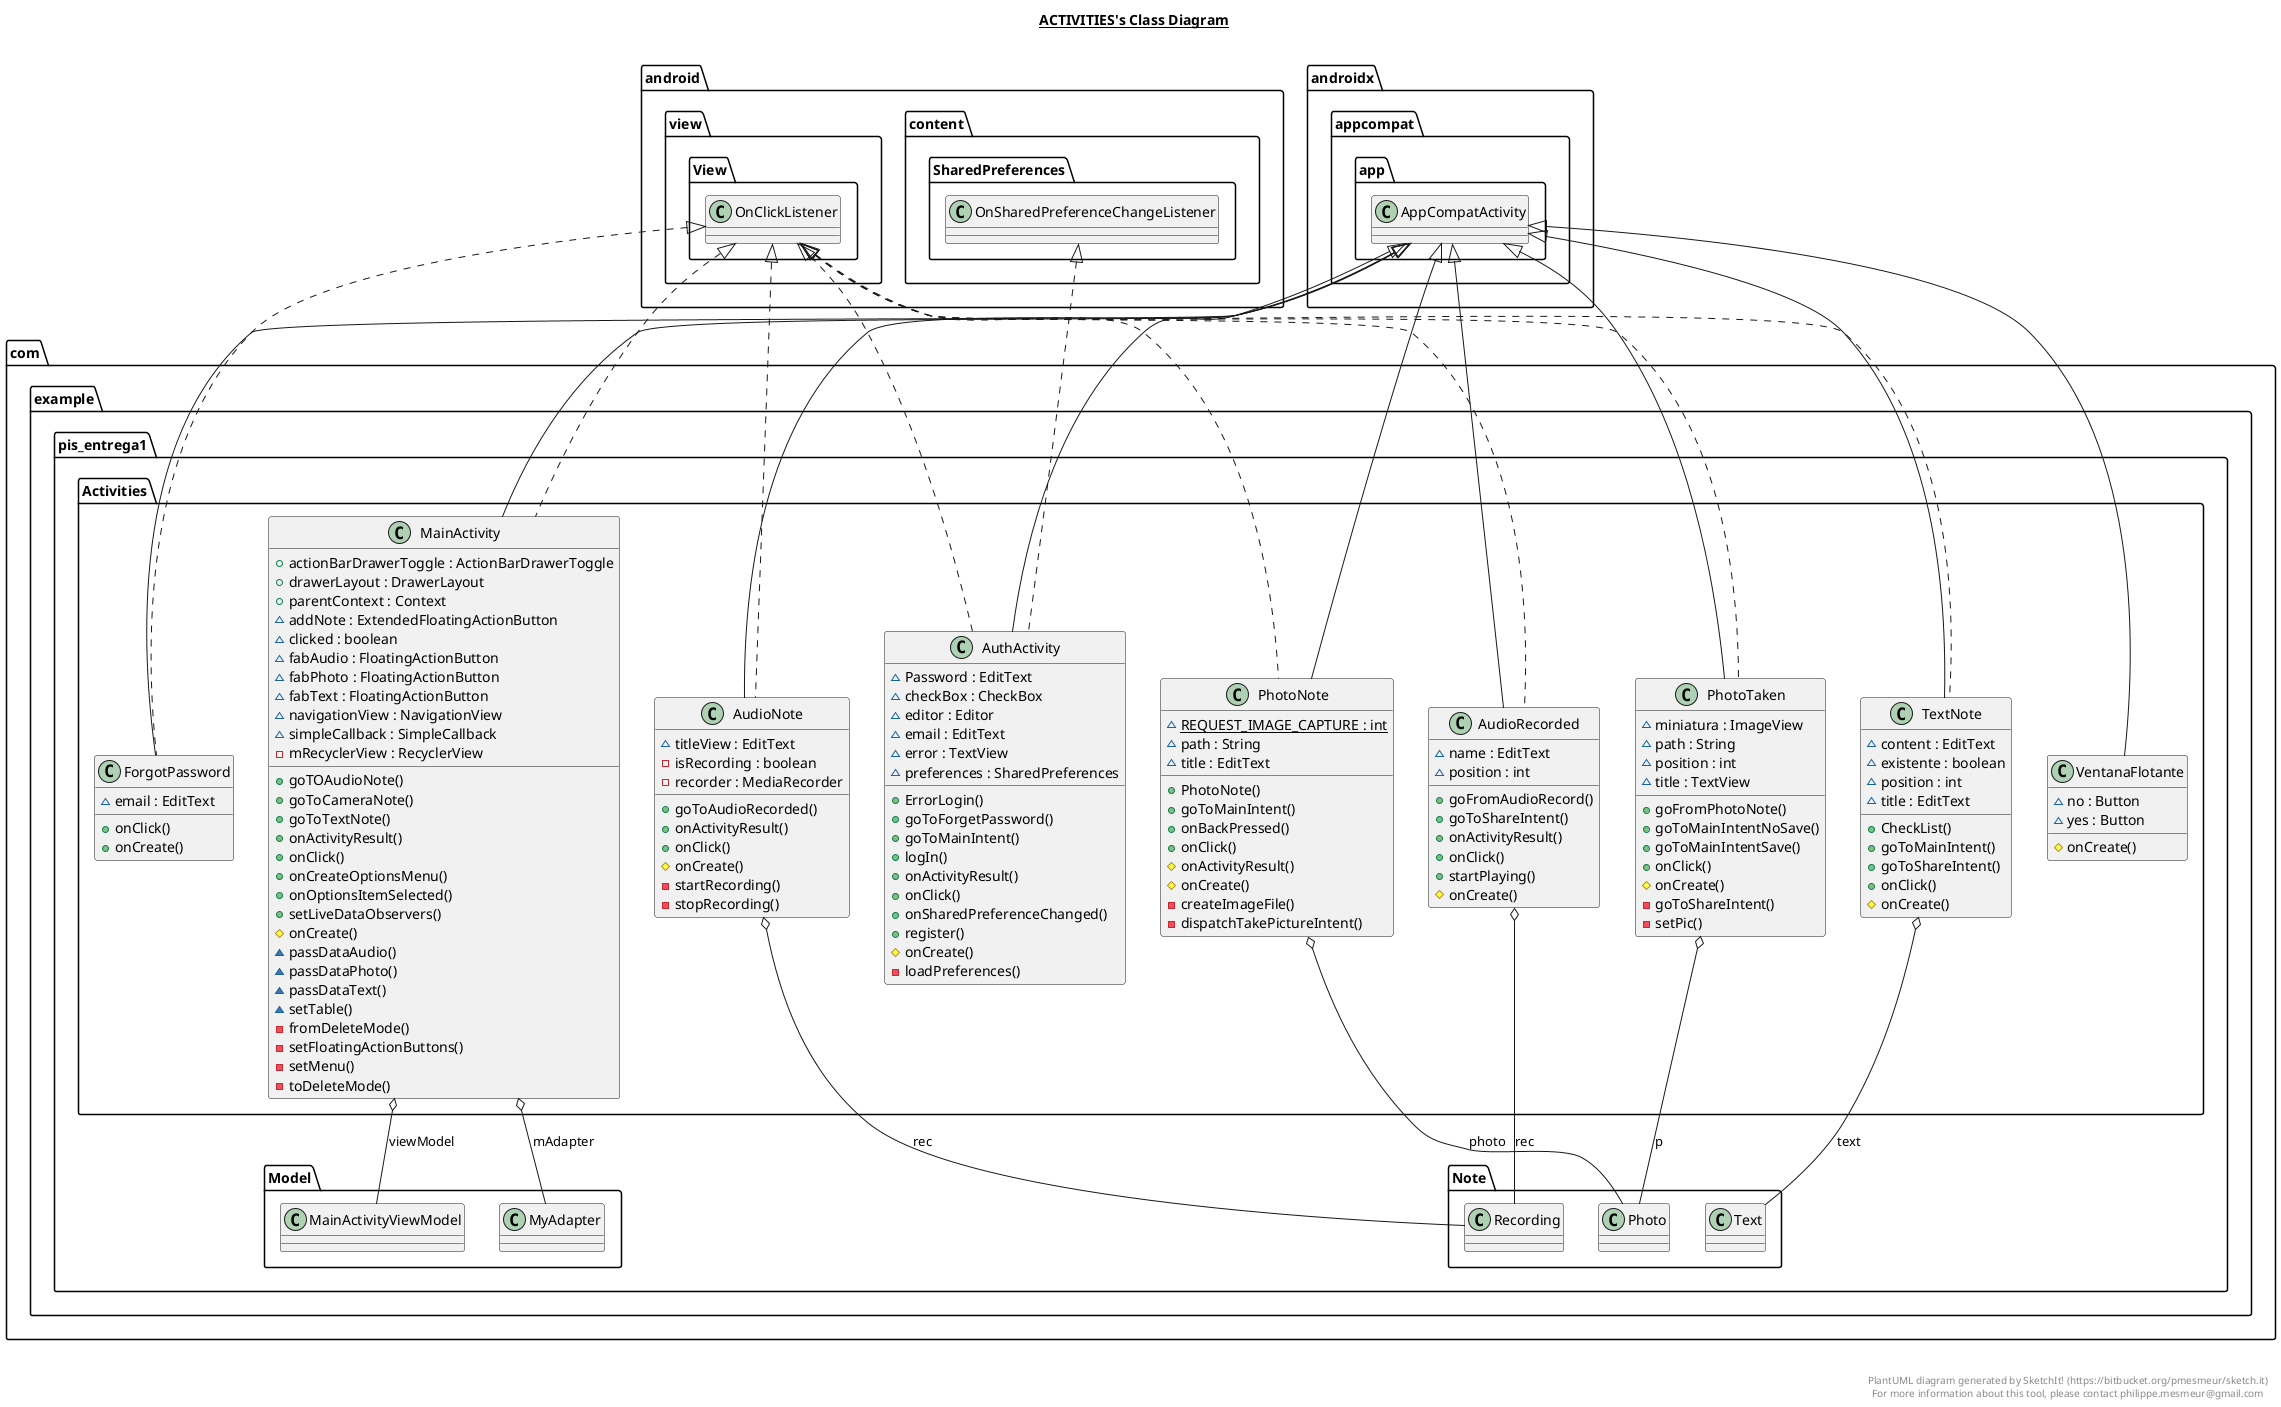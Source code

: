 @startuml

title __ACTIVITIES's Class Diagram__\n

  namespace com.example.pis_entrega1 {
    namespace Activities {
      class com.example.pis_entrega1.Activities.AudioNote {
          ~ titleView : EditText
          - isRecording : boolean
          - recorder : MediaRecorder
          + goToAudioRecorded()
          + onActivityResult()
          + onClick()
          # onCreate()
          - startRecording()
          - stopRecording()
      }
    }
  }
  

  namespace com.example.pis_entrega1 {
    namespace Activities {
      class com.example.pis_entrega1.Activities.AudioRecorded {
          ~ name : EditText
          ~ position : int
          + goFromAudioRecord()
          + goToShareIntent()
          + onActivityResult()
          + onClick()
          + startPlaying()
          # onCreate()
      }
    }
  }
  

  namespace com.example.pis_entrega1 {
    namespace Activities {
      class com.example.pis_entrega1.Activities.AuthActivity {
          ~ Password : EditText
          ~ checkBox : CheckBox
          ~ editor : Editor
          ~ email : EditText
          ~ error : TextView
          ~ preferences : SharedPreferences
          + ErrorLogin()
          + goToForgetPassword()
          + goToMainIntent()
          + logIn()
          + onActivityResult()
          + onClick()
          + onSharedPreferenceChanged()
          + register()
          # onCreate()
          - loadPreferences()
      }
    }
  }
  

  namespace com.example.pis_entrega1 {
    namespace Activities {
      class com.example.pis_entrega1.Activities.ForgotPassword {
          ~ email : EditText
          + onClick()
          + onCreate()
      }
    }
  }
  

  namespace com.example.pis_entrega1 {
    namespace Activities {
      class com.example.pis_entrega1.Activities.MainActivity {
          + actionBarDrawerToggle : ActionBarDrawerToggle
          + drawerLayout : DrawerLayout
          + parentContext : Context
          ~ addNote : ExtendedFloatingActionButton
          ~ clicked : boolean
          ~ fabAudio : FloatingActionButton
          ~ fabPhoto : FloatingActionButton
          ~ fabText : FloatingActionButton
          ~ navigationView : NavigationView
          ~ simpleCallback : SimpleCallback
          - mRecyclerView : RecyclerView
          + goTOAudioNote()
          + goToCameraNote()
          + goToTextNote()
          + onActivityResult()
          + onClick()
          + onCreateOptionsMenu()
          + onOptionsItemSelected()
          + setLiveDataObservers()
          # onCreate()
          ~ passDataAudio()
          ~ passDataPhoto()
          ~ passDataText()
          ~ setTable()
          - fromDeleteMode()
          - setFloatingActionButtons()
          - setMenu()
          - toDeleteMode()
      }
    }
  }
  

  namespace com.example.pis_entrega1 {
    namespace Activities {
      class com.example.pis_entrega1.Activities.PhotoNote {
          {static} ~ REQUEST_IMAGE_CAPTURE : int
          ~ path : String
          ~ title : EditText
          + PhotoNote()
          + goToMainIntent()
          + onBackPressed()
          + onClick()
          # onActivityResult()
          # onCreate()
          - createImageFile()
          - dispatchTakePictureIntent()
      }
    }
  }
  

  namespace com.example.pis_entrega1 {
    namespace Activities {
      class com.example.pis_entrega1.Activities.PhotoTaken {
          ~ miniatura : ImageView
          ~ path : String
          ~ position : int
          ~ title : TextView
          + goFromPhotoNote()
          + goToMainIntentNoSave()
          + goToMainIntentSave()
          + onClick()
          # onCreate()
          - goToShareIntent()
          - setPic()
      }
    }
  }
  

  namespace com.example.pis_entrega1 {
    namespace Activities {
      class com.example.pis_entrega1.Activities.TextNote {
          ~ content : EditText
          ~ existente : boolean
          ~ position : int
          ~ title : EditText
          + CheckList()
          + goToMainIntent()
          + goToShareIntent()
          + onClick()
          # onCreate()
      }
    }
  }
  

  namespace com.example.pis_entrega1 {
    namespace Activities {
      class com.example.pis_entrega1.Activities.VentanaFlotante {
          ~ no : Button
          ~ yes : Button
          # onCreate()
      }
    }
  }
  

  com.example.pis_entrega1.Activities.AudioNote .up.|> android.view.View.OnClickListener
  com.example.pis_entrega1.Activities.AudioNote -up-|> androidx.appcompat.app.AppCompatActivity
  com.example.pis_entrega1.Activities.AudioNote o-- com.example.pis_entrega1.Note.Recording : rec
  com.example.pis_entrega1.Activities.AudioRecorded .up.|> android.view.View.OnClickListener
  com.example.pis_entrega1.Activities.AudioRecorded -up-|> androidx.appcompat.app.AppCompatActivity
  com.example.pis_entrega1.Activities.AudioRecorded o-- com.example.pis_entrega1.Note.Recording : rec
  com.example.pis_entrega1.Activities.AuthActivity .up.|> android.content.SharedPreferences.OnSharedPreferenceChangeListener
  com.example.pis_entrega1.Activities.AuthActivity .up.|> android.view.View.OnClickListener
  com.example.pis_entrega1.Activities.AuthActivity -up-|> androidx.appcompat.app.AppCompatActivity
  com.example.pis_entrega1.Activities.ForgotPassword .up.|> android.view.View.OnClickListener
  com.example.pis_entrega1.Activities.ForgotPassword -up-|> androidx.appcompat.app.AppCompatActivity
  com.example.pis_entrega1.Activities.MainActivity .up.|> android.view.View.OnClickListener
  com.example.pis_entrega1.Activities.MainActivity -up-|> androidx.appcompat.app.AppCompatActivity
  com.example.pis_entrega1.Activities.MainActivity o-- com.example.pis_entrega1.Model.MyAdapter : mAdapter
  com.example.pis_entrega1.Activities.MainActivity o-- com.example.pis_entrega1.Model.MainActivityViewModel : viewModel
  com.example.pis_entrega1.Activities.PhotoNote .up.|> android.view.View.OnClickListener
  com.example.pis_entrega1.Activities.PhotoNote -up-|> androidx.appcompat.app.AppCompatActivity
  com.example.pis_entrega1.Activities.PhotoNote o-- com.example.pis_entrega1.Note.Photo : photo
  com.example.pis_entrega1.Activities.PhotoTaken .up.|> android.view.View.OnClickListener
  com.example.pis_entrega1.Activities.PhotoTaken -up-|> androidx.appcompat.app.AppCompatActivity
  com.example.pis_entrega1.Activities.PhotoTaken o-- com.example.pis_entrega1.Note.Photo : p
  com.example.pis_entrega1.Activities.TextNote .up.|> android.view.View.OnClickListener
  com.example.pis_entrega1.Activities.TextNote -up-|> androidx.appcompat.app.AppCompatActivity
  com.example.pis_entrega1.Activities.TextNote o-- com.example.pis_entrega1.Note.Text : text
  com.example.pis_entrega1.Activities.VentanaFlotante -up-|> androidx.appcompat.app.AppCompatActivity


right footer


PlantUML diagram generated by SketchIt! (https://bitbucket.org/pmesmeur/sketch.it)
For more information about this tool, please contact philippe.mesmeur@gmail.com
endfooter

@enduml
